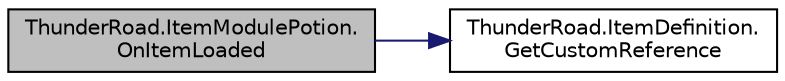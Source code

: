digraph "ThunderRoad.ItemModulePotion.OnItemLoaded"
{
 // LATEX_PDF_SIZE
  edge [fontname="Helvetica",fontsize="10",labelfontname="Helvetica",labelfontsize="10"];
  node [fontname="Helvetica",fontsize="10",shape=record];
  rankdir="LR";
  Node1 [label="ThunderRoad.ItemModulePotion.\lOnItemLoaded",height=0.2,width=0.4,color="black", fillcolor="grey75", style="filled", fontcolor="black",tooltip="Called when [item loaded]."];
  Node1 -> Node2 [color="midnightblue",fontsize="10",style="solid",fontname="Helvetica"];
  Node2 [label="ThunderRoad.ItemDefinition.\lGetCustomReference",height=0.2,width=0.4,color="black", fillcolor="white", style="filled",URL="$class_thunder_road_1_1_item_definition.html#a9aaeaf39d04020ff368fc99d7605fc3f",tooltip="Gets the custom reference."];
}
